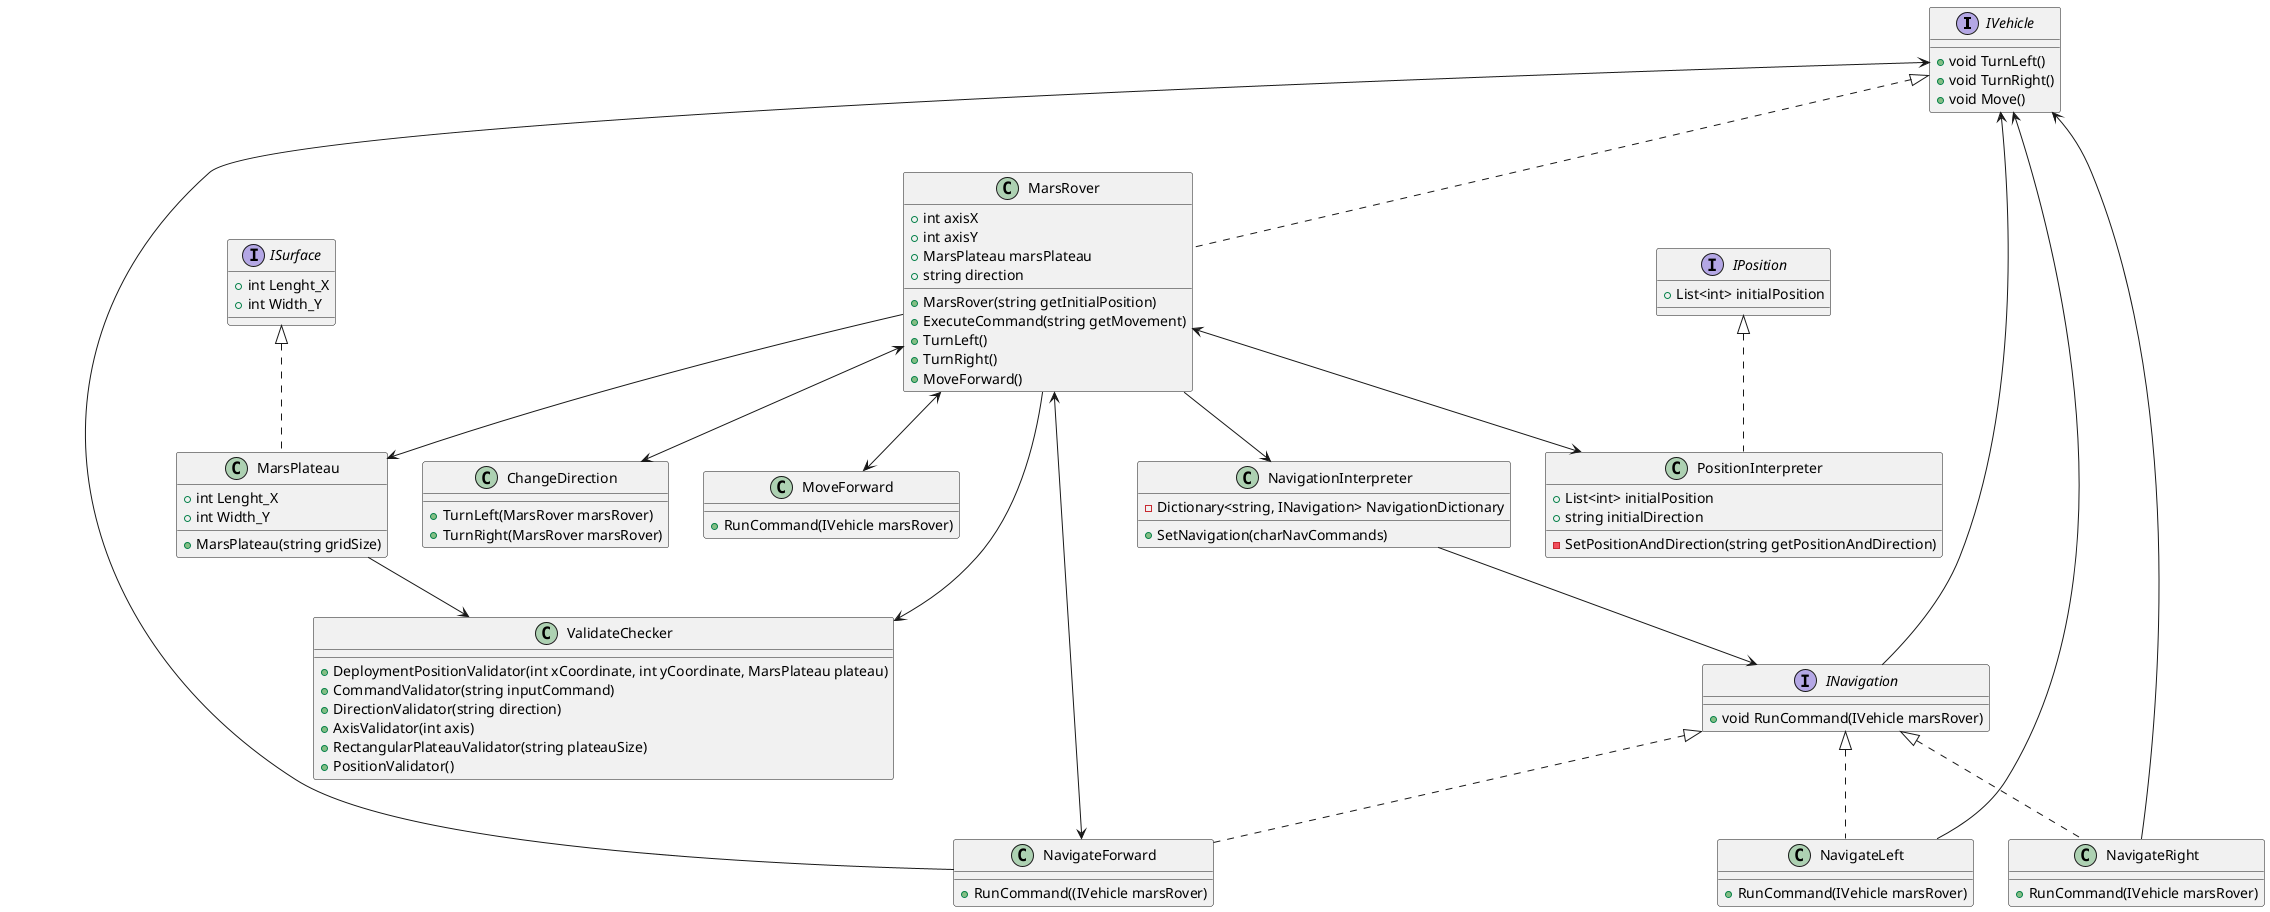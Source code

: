 ﻿@startuml "MarsRover-Kata-UML.png"

interface IVehicle
{
+ void TurnLeft()
+ void TurnRight()
+ void Move()
}

interface ISurface
{
+ int Lenght_X
+ int Width_Y
}

interface IPosition
{
+ List<int> initialPosition
}

interface INavigation
{
+ void RunCommand(IVehicle marsRover)
}

class MarsRover implements IVehicle
{
+ int axisX
+ int axisY
+ MarsPlateau marsPlateau
+ string direction
+ MarsRover(string getInitialPosition)
+ ExecuteCommand(string getMovement)
+ TurnLeft()
+ TurnRight()
+ MoveForward()
}
class MarsPlateau implements ISurface
{
+ int Lenght_X
+ int Width_Y
+ MarsPlateau(string gridSize)
}
class NavigateLeft implements INavigation
{
+ RunCommand(IVehicle marsRover)
}

class NavigateRight implements INavigation
{
+ RunCommand(IVehicle marsRover)
}
class PositionInterpreter implements IPosition
{
+ List<int> initialPosition
+ string initialDirection
- SetPositionAndDirection(string getPositionAndDirection)
}
class NavigateForward implements INavigation
{
+ RunCommand((IVehicle marsRover)
}
class NavigationInterpreter
{
- Dictionary<string, INavigation> NavigationDictionary
+ SetNavigation(charNavCommands)
}
class ChangeDirection
{
+ TurnLeft(MarsRover marsRover)
+ TurnRight(MarsRover marsRover)
}

class MoveForward
{
+ RunCommand(IVehicle marsRover)
}
class ValidateChecker
{
+ DeploymentPositionValidator(int xCoordinate, int yCoordinate, MarsPlateau plateau)
+ CommandValidator(string inputCommand)
+ DirectionValidator(string direction)
+ AxisValidator(int axis)
+ RectangularPlateauValidator(string plateauSize)
+ PositionValidator()
}
INavigation --> IVehicle
MarsRover <--> ChangeDirection
MarsRover <--> MoveForward
MarsRover <--> NavigateForward
MarsRover <--> PositionInterpreter
MarsRover --> MarsPlateau
MarsRover --> NavigationInterpreter
MarsRover --> ValidateChecker


NavigateLeft --> IVehicle
NavigateRight --> IVehicle
NavigateForward --> IVehicle

NavigationInterpreter --> INavigation

MarsPlateau --> ValidateChecker








@enduml